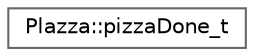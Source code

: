 digraph "Graphical Class Hierarchy"
{
 // LATEX_PDF_SIZE
  bgcolor="transparent";
  edge [fontname=Helvetica,fontsize=10,labelfontname=Helvetica,labelfontsize=10];
  node [fontname=Helvetica,fontsize=10,shape=box,height=0.2,width=0.4];
  rankdir="LR";
  Node0 [id="Node000000",label="Plazza::pizzaDone_t",height=0.2,width=0.4,color="grey40", fillcolor="white", style="filled",URL="$structPlazza_1_1pizzaDone__t.html",tooltip="Structure representing a pizza done message."];
}
